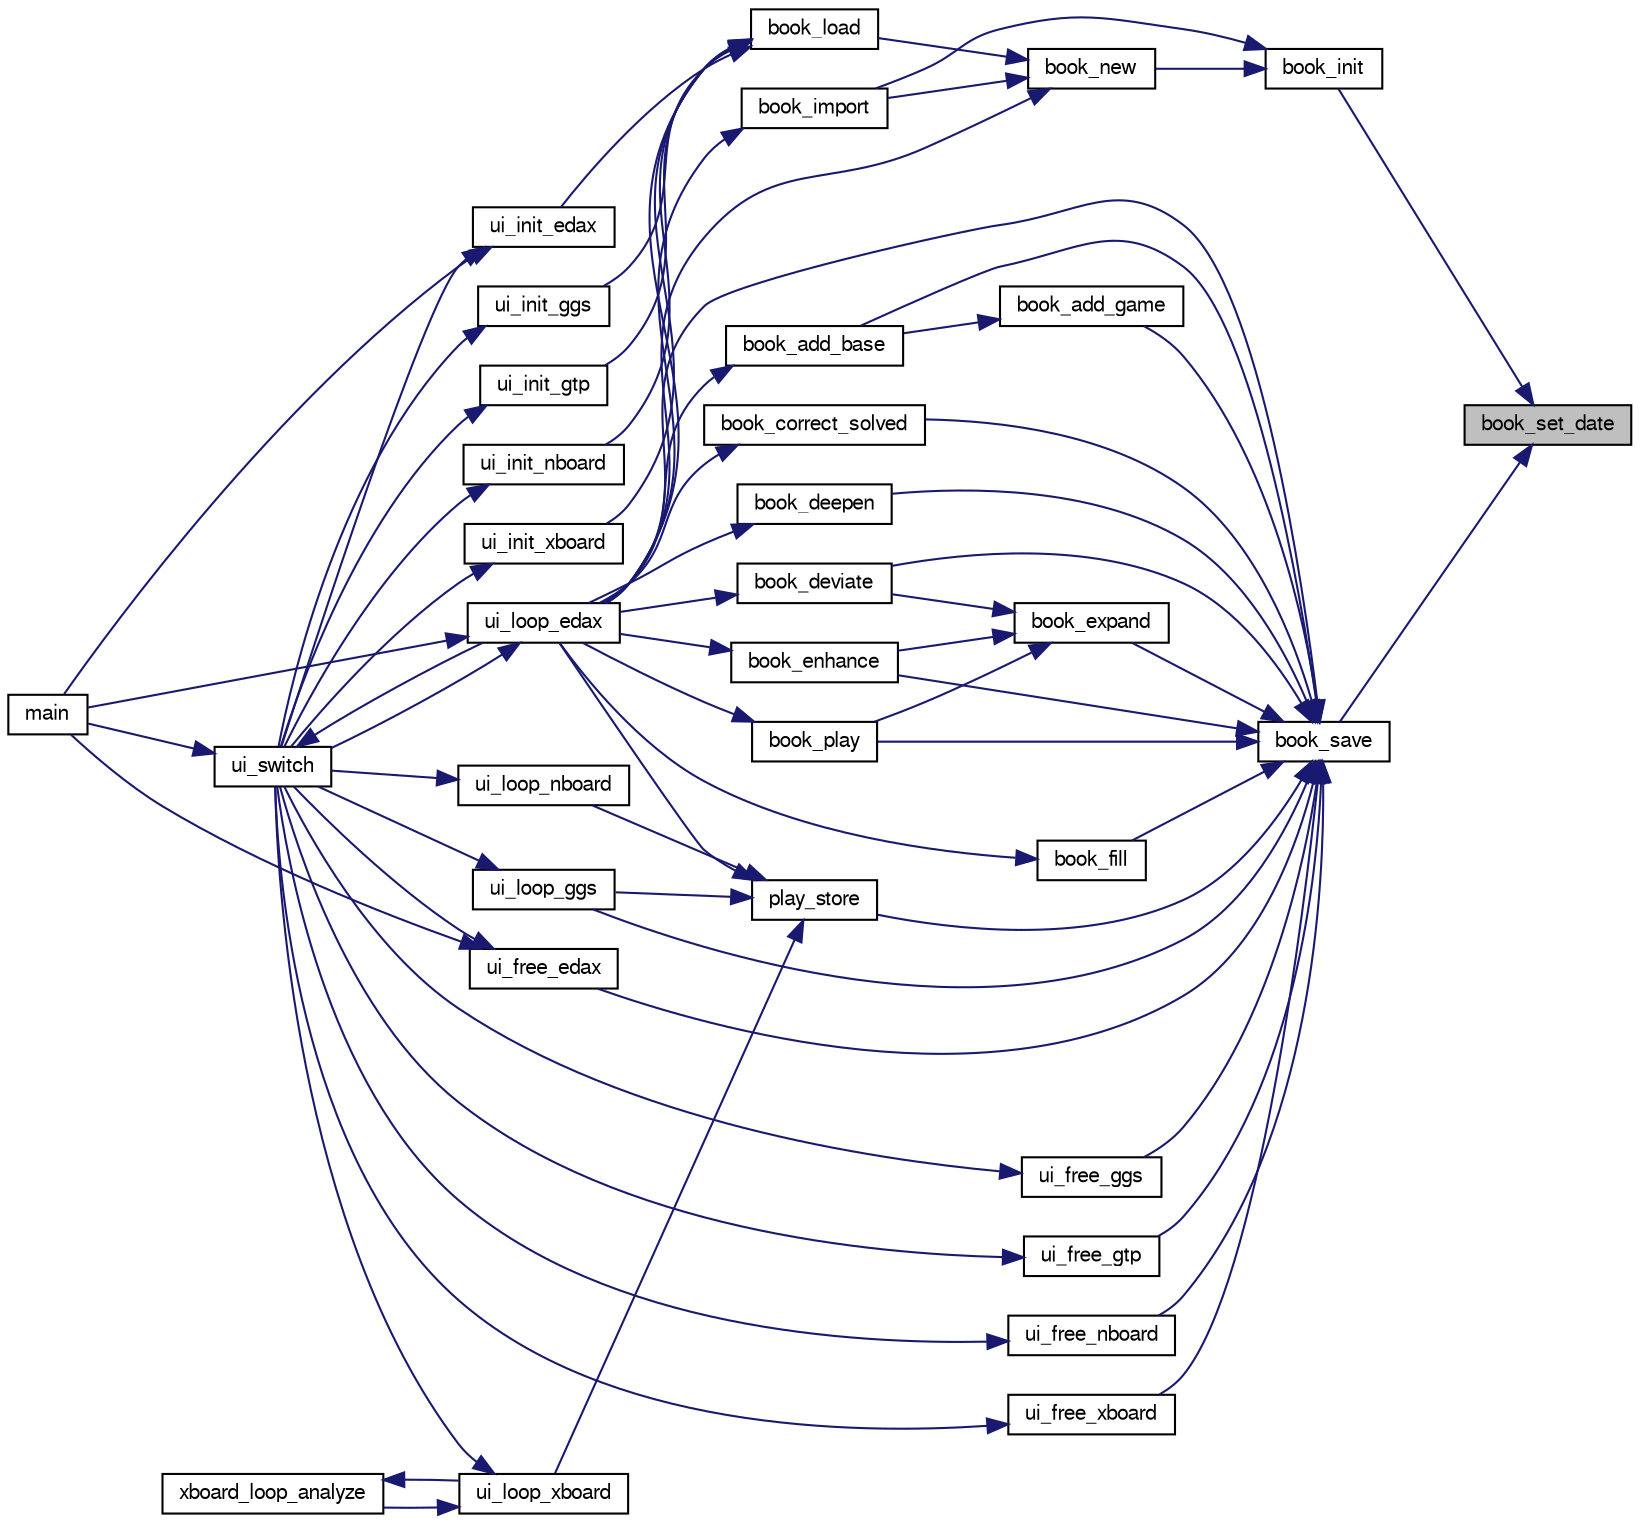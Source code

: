 digraph "book_set_date"
{
 // LATEX_PDF_SIZE
  bgcolor="transparent";
  edge [fontname="FreeSans",fontsize="10",labelfontname="FreeSans",labelfontsize="10"];
  node [fontname="FreeSans",fontsize="10",shape=record];
  rankdir="RL";
  Node1 [label="book_set_date",height=0.2,width=0.4,color="black", fillcolor="grey75", style="filled", fontcolor="black",tooltip="Set book date."];
  Node1 -> Node2 [dir="back",color="midnightblue",fontsize="10",style="solid",fontname="FreeSans"];
  Node2 [label="book_init",height=0.2,width=0.4,color="black",URL="$book_8c.html#a1cb960b3eead1f87da5625ae46b859de",tooltip="Initialize the opening book."];
  Node2 -> Node3 [dir="back",color="midnightblue",fontsize="10",style="solid",fontname="FreeSans"];
  Node3 [label="book_import",height=0.2,width=0.4,color="black",URL="$book_8c.html#a4712b08434258f4d8d8808cc6ce94914",tooltip="Import an opening book."];
  Node3 -> Node4 [dir="back",color="midnightblue",fontsize="10",style="solid",fontname="FreeSans"];
  Node4 [label="ui_loop_edax",height=0.2,width=0.4,color="black",URL="$edax_8c.html#a2354b96c7688bae32bedb6203d672f50",tooltip="Loop event."];
  Node4 -> Node5 [dir="back",color="midnightblue",fontsize="10",style="solid",fontname="FreeSans"];
  Node5 [label="main",height=0.2,width=0.4,color="black",URL="$main_8c.html#a3c04138a5bfe5d72780bb7e82a18e627",tooltip="edax main function."];
  Node4 -> Node6 [dir="back",color="midnightblue",fontsize="10",style="solid",fontname="FreeSans"];
  Node6 [label="ui_switch",height=0.2,width=0.4,color="black",URL="$ui_8c.html#a4234d6b0fd690186ef0ec2fc2eba2d4d",tooltip="Switch between different User Interface."];
  Node6 -> Node5 [dir="back",color="midnightblue",fontsize="10",style="solid",fontname="FreeSans"];
  Node6 -> Node4 [dir="back",color="midnightblue",fontsize="10",style="solid",fontname="FreeSans"];
  Node2 -> Node7 [dir="back",color="midnightblue",fontsize="10",style="solid",fontname="FreeSans"];
  Node7 [label="book_new",height=0.2,width=0.4,color="black",URL="$book_8c.html#ad5b3cab81d4692d626c6f7c6d9de87e5",tooltip="Create a new opening book."];
  Node7 -> Node3 [dir="back",color="midnightblue",fontsize="10",style="solid",fontname="FreeSans"];
  Node7 -> Node8 [dir="back",color="midnightblue",fontsize="10",style="solid",fontname="FreeSans"];
  Node8 [label="book_load",height=0.2,width=0.4,color="black",URL="$book_8c.html#ae4908276236d3d01b1368df695396207",tooltip="Load the opening book."];
  Node8 -> Node9 [dir="back",color="midnightblue",fontsize="10",style="solid",fontname="FreeSans"];
  Node9 [label="ui_init_edax",height=0.2,width=0.4,color="black",URL="$edax_8c.html#a81c315385e722ec80548a441fb48f2d1",tooltip="initialize edax protocol."];
  Node9 -> Node5 [dir="back",color="midnightblue",fontsize="10",style="solid",fontname="FreeSans"];
  Node9 -> Node6 [dir="back",color="midnightblue",fontsize="10",style="solid",fontname="FreeSans"];
  Node8 -> Node10 [dir="back",color="midnightblue",fontsize="10",style="solid",fontname="FreeSans"];
  Node10 [label="ui_init_ggs",height=0.2,width=0.4,color="black",URL="$ggs_8c.html#aca24423d5b56d3910b76408a0f9712f7",tooltip="ui_init_ggs"];
  Node10 -> Node6 [dir="back",color="midnightblue",fontsize="10",style="solid",fontname="FreeSans"];
  Node8 -> Node11 [dir="back",color="midnightblue",fontsize="10",style="solid",fontname="FreeSans"];
  Node11 [label="ui_init_gtp",height=0.2,width=0.4,color="black",URL="$gtp_8c.html#a7b42dec8ff972c87d5daee524f7e1cc1",tooltip="initialize edax protocol"];
  Node11 -> Node6 [dir="back",color="midnightblue",fontsize="10",style="solid",fontname="FreeSans"];
  Node8 -> Node12 [dir="back",color="midnightblue",fontsize="10",style="solid",fontname="FreeSans"];
  Node12 [label="ui_init_nboard",height=0.2,width=0.4,color="black",URL="$nboard_8c.html#ab5139f1429f56d5e64bdd2172193d01f",tooltip="initialize edax protocol"];
  Node12 -> Node6 [dir="back",color="midnightblue",fontsize="10",style="solid",fontname="FreeSans"];
  Node8 -> Node13 [dir="back",color="midnightblue",fontsize="10",style="solid",fontname="FreeSans"];
  Node13 [label="ui_init_xboard",height=0.2,width=0.4,color="black",URL="$ui_8h.html#a5ec1cf7d2d607dd20072ae467b3c16e4",tooltip="initialize xboard protocol."];
  Node13 -> Node6 [dir="back",color="midnightblue",fontsize="10",style="solid",fontname="FreeSans"];
  Node8 -> Node4 [dir="back",color="midnightblue",fontsize="10",style="solid",fontname="FreeSans"];
  Node7 -> Node4 [dir="back",color="midnightblue",fontsize="10",style="solid",fontname="FreeSans"];
  Node1 -> Node14 [dir="back",color="midnightblue",fontsize="10",style="solid",fontname="FreeSans"];
  Node14 [label="book_save",height=0.2,width=0.4,color="black",URL="$book_8c.html#a8a72fd661f16eb01bfa46833b777f615",tooltip="Save an opening book."];
  Node14 -> Node15 [dir="back",color="midnightblue",fontsize="10",style="solid",fontname="FreeSans"];
  Node15 [label="book_add_base",height=0.2,width=0.4,color="black",URL="$book_8c.html#af1d5717ff0e5c8adb16ec5f86197cc33",tooltip="Add positions from a game database."];
  Node15 -> Node4 [dir="back",color="midnightblue",fontsize="10",style="solid",fontname="FreeSans"];
  Node14 -> Node16 [dir="back",color="midnightblue",fontsize="10",style="solid",fontname="FreeSans"];
  Node16 [label="book_add_game",height=0.2,width=0.4,color="black",URL="$book_8c.html#aea8461bde1df7dad3d55f9589c1ed586",tooltip="Add positions from a game."];
  Node16 -> Node15 [dir="back",color="midnightblue",fontsize="10",style="solid",fontname="FreeSans"];
  Node14 -> Node17 [dir="back",color="midnightblue",fontsize="10",style="solid",fontname="FreeSans"];
  Node17 [label="book_correct_solved",height=0.2,width=0.4,color="black",URL="$book_8c.html#a5d47bbd4e02ae5c77348337d33a5a5d1",tooltip="Correct wrong solved score in the book."];
  Node17 -> Node4 [dir="back",color="midnightblue",fontsize="10",style="solid",fontname="FreeSans"];
  Node14 -> Node18 [dir="back",color="midnightblue",fontsize="10",style="solid",fontname="FreeSans"];
  Node18 [label="book_deepen",height=0.2,width=0.4,color="black",URL="$book_8c.html#a3421ecf81896bfc86ffc3ebe851699c8",tooltip="Deepen a book."];
  Node18 -> Node4 [dir="back",color="midnightblue",fontsize="10",style="solid",fontname="FreeSans"];
  Node14 -> Node19 [dir="back",color="midnightblue",fontsize="10",style="solid",fontname="FreeSans"];
  Node19 [label="book_deviate",height=0.2,width=0.4,color="black",URL="$book_8c.html#ad3ff0b9b8333c6714cd23ca4ebb620b8",tooltip="Deviate a book."];
  Node19 -> Node4 [dir="back",color="midnightblue",fontsize="10",style="solid",fontname="FreeSans"];
  Node14 -> Node20 [dir="back",color="midnightblue",fontsize="10",style="solid",fontname="FreeSans"];
  Node20 [label="book_enhance",height=0.2,width=0.4,color="black",URL="$book_8c.html#a55c9eb657940f815d9be360f1f2b7aea",tooltip="Enhance a book."];
  Node20 -> Node4 [dir="back",color="midnightblue",fontsize="10",style="solid",fontname="FreeSans"];
  Node14 -> Node21 [dir="back",color="midnightblue",fontsize="10",style="solid",fontname="FreeSans"];
  Node21 [label="book_expand",height=0.2,width=0.4,color="black",URL="$book_8c.html#a1cfcc1d0080958387f00fbc3fe9daf65",tooltip="Expand a book."];
  Node21 -> Node19 [dir="back",color="midnightblue",fontsize="10",style="solid",fontname="FreeSans"];
  Node21 -> Node20 [dir="back",color="midnightblue",fontsize="10",style="solid",fontname="FreeSans"];
  Node21 -> Node22 [dir="back",color="midnightblue",fontsize="10",style="solid",fontname="FreeSans"];
  Node22 [label="book_play",height=0.2,width=0.4,color="black",URL="$book_8c.html#a4c8729064ee16b36991b76d0382aafa3",tooltip="Play."];
  Node22 -> Node4 [dir="back",color="midnightblue",fontsize="10",style="solid",fontname="FreeSans"];
  Node14 -> Node23 [dir="back",color="midnightblue",fontsize="10",style="solid",fontname="FreeSans"];
  Node23 [label="book_fill",height=0.2,width=0.4,color="black",URL="$book_8c.html#a8b077347609455ad7b3647212dde9cff",tooltip="Fill a book."];
  Node23 -> Node4 [dir="back",color="midnightblue",fontsize="10",style="solid",fontname="FreeSans"];
  Node14 -> Node22 [dir="back",color="midnightblue",fontsize="10",style="solid",fontname="FreeSans"];
  Node14 -> Node24 [dir="back",color="midnightblue",fontsize="10",style="solid",fontname="FreeSans"];
  Node24 [label="play_store",height=0.2,width=0.4,color="black",URL="$play_8c.html#a050579c3f94a2d5990bc186369ad7980",tooltip="store the game into the opening book"];
  Node24 -> Node4 [dir="back",color="midnightblue",fontsize="10",style="solid",fontname="FreeSans"];
  Node24 -> Node25 [dir="back",color="midnightblue",fontsize="10",style="solid",fontname="FreeSans"];
  Node25 [label="ui_loop_ggs",height=0.2,width=0.4,color="black",URL="$ggs_8c.html#a245d5c8f964506584b8d505c7305eb94",tooltip="ui_loop_ggs"];
  Node25 -> Node6 [dir="back",color="midnightblue",fontsize="10",style="solid",fontname="FreeSans"];
  Node24 -> Node26 [dir="back",color="midnightblue",fontsize="10",style="solid",fontname="FreeSans"];
  Node26 [label="ui_loop_nboard",height=0.2,width=0.4,color="black",URL="$nboard_8c.html#a13ec69450a157e8cbf526b11d1a27be6",tooltip="Loop event."];
  Node26 -> Node6 [dir="back",color="midnightblue",fontsize="10",style="solid",fontname="FreeSans"];
  Node24 -> Node27 [dir="back",color="midnightblue",fontsize="10",style="solid",fontname="FreeSans"];
  Node27 [label="ui_loop_xboard",height=0.2,width=0.4,color="black",URL="$ui_8h.html#af80ec70d3d08eb4c17c84d3997aaba0f",tooltip="Loop event."];
  Node27 -> Node6 [dir="back",color="midnightblue",fontsize="10",style="solid",fontname="FreeSans"];
  Node27 -> Node28 [dir="back",color="midnightblue",fontsize="10",style="solid",fontname="FreeSans"];
  Node28 [label="xboard_loop_analyze",height=0.2,width=0.4,color="black",URL="$xboard_8c.html#a6ec4f7e4a6e59e32b5eb95b566f098c8",tooltip="Analyze."];
  Node28 -> Node27 [dir="back",color="midnightblue",fontsize="10",style="solid",fontname="FreeSans"];
  Node14 -> Node29 [dir="back",color="midnightblue",fontsize="10",style="solid",fontname="FreeSans"];
  Node29 [label="ui_free_edax",height=0.2,width=0.4,color="black",URL="$edax_8c.html#a8a6bd7ee8b36a8c5a43c6caccbfee76d",tooltip="free resources used by edax protocol."];
  Node29 -> Node5 [dir="back",color="midnightblue",fontsize="10",style="solid",fontname="FreeSans"];
  Node29 -> Node6 [dir="back",color="midnightblue",fontsize="10",style="solid",fontname="FreeSans"];
  Node14 -> Node30 [dir="back",color="midnightblue",fontsize="10",style="solid",fontname="FreeSans"];
  Node30 [label="ui_free_ggs",height=0.2,width=0.4,color="black",URL="$ggs_8c.html#a11a93d97dfbb2f94da3ca253f9f6ad37",tooltip="ui_free_ggs"];
  Node30 -> Node6 [dir="back",color="midnightblue",fontsize="10",style="solid",fontname="FreeSans"];
  Node14 -> Node31 [dir="back",color="midnightblue",fontsize="10",style="solid",fontname="FreeSans"];
  Node31 [label="ui_free_gtp",height=0.2,width=0.4,color="black",URL="$gtp_8c.html#afd9cfc8bbddb89ce7ad447c4fc3a70f9",tooltip="free resources used by edax protocol"];
  Node31 -> Node6 [dir="back",color="midnightblue",fontsize="10",style="solid",fontname="FreeSans"];
  Node14 -> Node32 [dir="back",color="midnightblue",fontsize="10",style="solid",fontname="FreeSans"];
  Node32 [label="ui_free_nboard",height=0.2,width=0.4,color="black",URL="$nboard_8c.html#afb0065ce4534f228a398a6fbbe9fc10c",tooltip="free resources used by edax protocol"];
  Node32 -> Node6 [dir="back",color="midnightblue",fontsize="10",style="solid",fontname="FreeSans"];
  Node14 -> Node33 [dir="back",color="midnightblue",fontsize="10",style="solid",fontname="FreeSans"];
  Node33 [label="ui_free_xboard",height=0.2,width=0.4,color="black",URL="$ui_8h.html#a0e17e7032e6f7e58e8fe9ae0ca0343da",tooltip="free resources used by xboard protocol."];
  Node33 -> Node6 [dir="back",color="midnightblue",fontsize="10",style="solid",fontname="FreeSans"];
  Node14 -> Node4 [dir="back",color="midnightblue",fontsize="10",style="solid",fontname="FreeSans"];
  Node14 -> Node25 [dir="back",color="midnightblue",fontsize="10",style="solid",fontname="FreeSans"];
}
